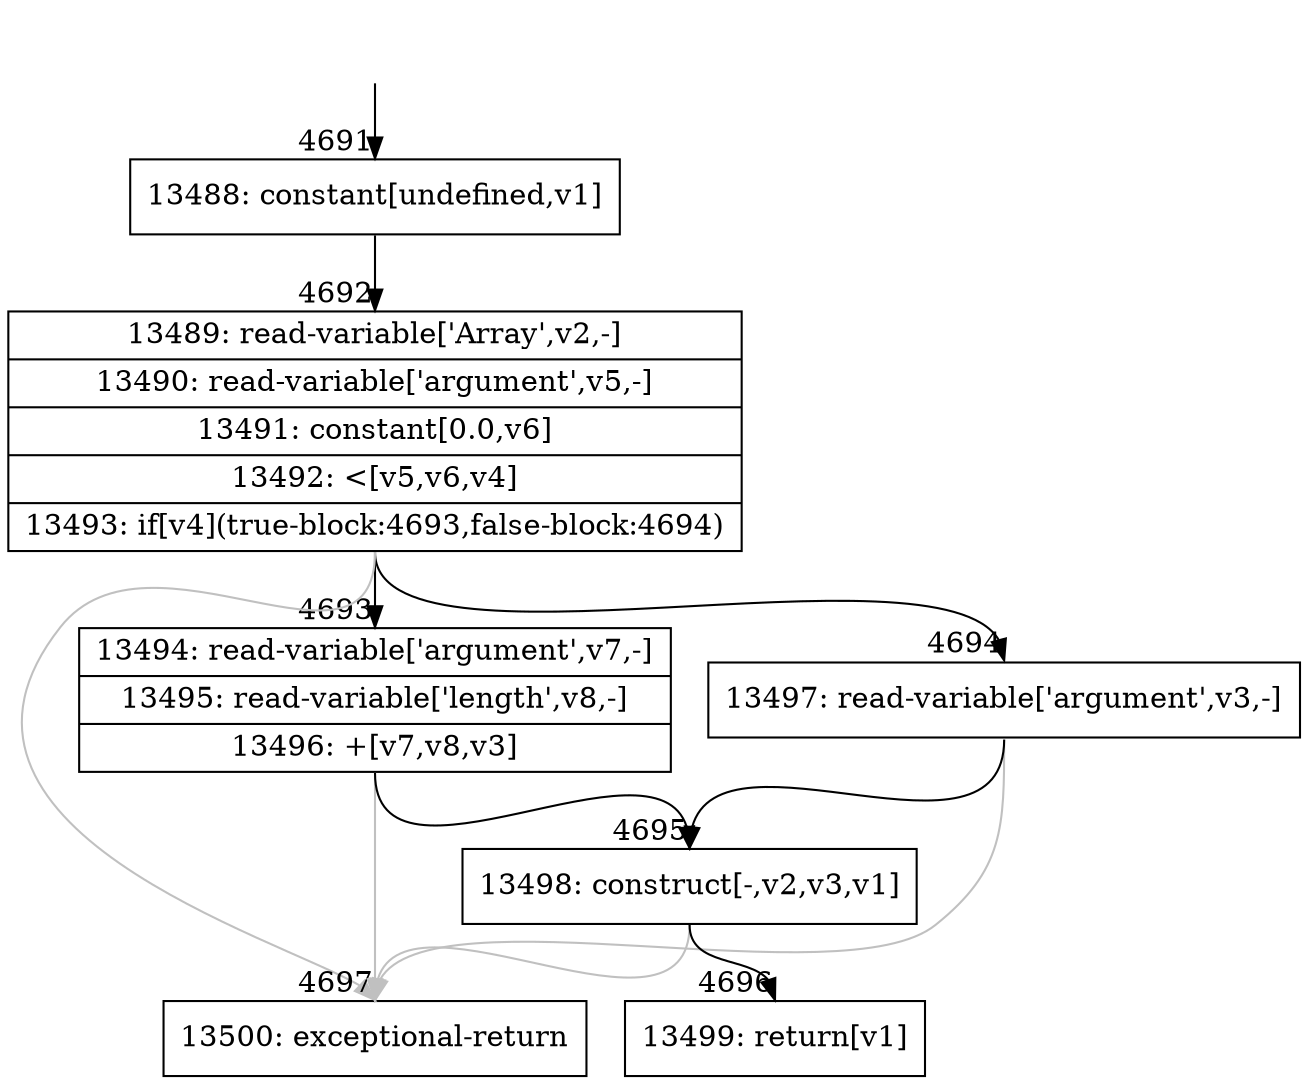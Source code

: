 digraph {
rankdir="TD"
BB_entry314[shape=none,label=""];
BB_entry314 -> BB4691 [tailport=s, headport=n, headlabel="    4691"]
BB4691 [shape=record label="{13488: constant[undefined,v1]}" ] 
BB4691 -> BB4692 [tailport=s, headport=n, headlabel="      4692"]
BB4692 [shape=record label="{13489: read-variable['Array',v2,-]|13490: read-variable['argument',v5,-]|13491: constant[0.0,v6]|13492: \<[v5,v6,v4]|13493: if[v4](true-block:4693,false-block:4694)}" ] 
BB4692 -> BB4693 [tailport=s, headport=n, headlabel="      4693"]
BB4692 -> BB4694 [tailport=s, headport=n, headlabel="      4694"]
BB4692 -> BB4697 [tailport=s, headport=n, color=gray, headlabel="      4697"]
BB4693 [shape=record label="{13494: read-variable['argument',v7,-]|13495: read-variable['length',v8,-]|13496: +[v7,v8,v3]}" ] 
BB4693 -> BB4695 [tailport=s, headport=n, headlabel="      4695"]
BB4693 -> BB4697 [tailport=s, headport=n, color=gray]
BB4694 [shape=record label="{13497: read-variable['argument',v3,-]}" ] 
BB4694 -> BB4695 [tailport=s, headport=n]
BB4694 -> BB4697 [tailport=s, headport=n, color=gray]
BB4695 [shape=record label="{13498: construct[-,v2,v3,v1]}" ] 
BB4695 -> BB4696 [tailport=s, headport=n, headlabel="      4696"]
BB4695 -> BB4697 [tailport=s, headport=n, color=gray]
BB4696 [shape=record label="{13499: return[v1]}" ] 
BB4697 [shape=record label="{13500: exceptional-return}" ] 
}
